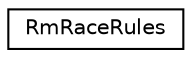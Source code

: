 digraph "Graphical Class Hierarchy"
{
  edge [fontname="Helvetica",fontsize="10",labelfontname="Helvetica",labelfontsize="10"];
  node [fontname="Helvetica",fontsize="10",shape=record];
  rankdir="LR";
  Node1 [label="RmRaceRules",height=0.2,width=0.4,color="black", fillcolor="white", style="filled",URL="$struct_rm_race_rules.html"];
}
